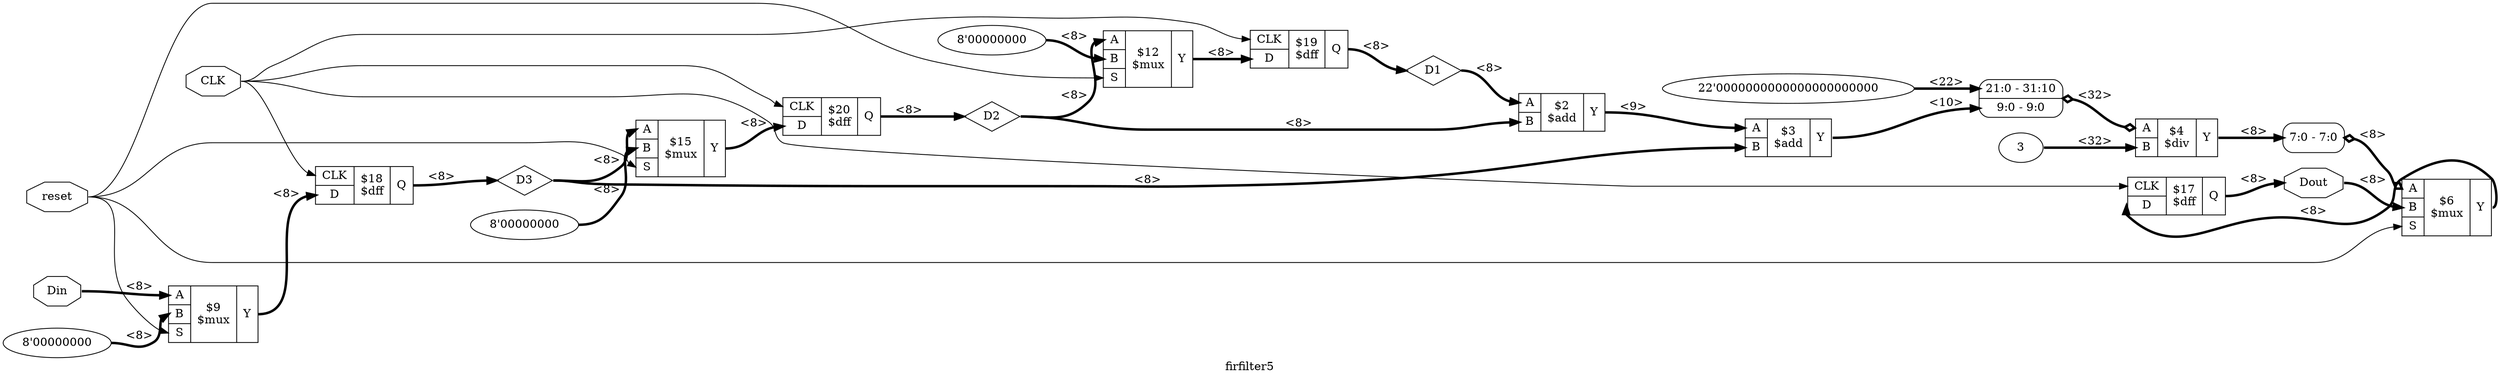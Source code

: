 digraph "firfilter5" {
label="firfilter5";
rankdir="LR";
remincross=true;
n9 [ shape=octagon, label="CLK", color="black", fontcolor="black" ];
n10 [ shape=diamond, label="D1", color="black", fontcolor="black" ];
n11 [ shape=diamond, label="D2", color="black", fontcolor="black" ];
n12 [ shape=diamond, label="D3", color="black", fontcolor="black" ];
n13 [ shape=octagon, label="Din", color="black", fontcolor="black" ];
n14 [ shape=octagon, label="Dout", color="black", fontcolor="black" ];
n15 [ shape=octagon, label="reset", color="black", fontcolor="black" ];
c19 [ shape=record, label="{{<p16> A|<p17> B}|$2\n$add|{<p18> Y}}" ];
c20 [ shape=record, label="{{<p16> A|<p17> B}|$3\n$add|{<p18> Y}}" ];
v1 [ label="22'0000000000000000000000" ];
v2 [ label="3" ];
c21 [ shape=record, label="{{<p16> A|<p17> B}|$4\n$div|{<p18> Y}}" ];
x0 [ shape=record, style=rounded, label="<s1> 21:0 - 31:10 |<s0> 9:0 - 9:0 " ];
x0:e -> c21:p16:w [arrowhead=odiamond, arrowtail=odiamond, dir=both, color="black", style="setlinewidth(3)", label="<32>"];
c24 [ shape=record, label="{{<p9> CLK|<p22> D}|$17\n$dff|{<p23> Q}}" ];
c25 [ shape=record, label="{{<p9> CLK|<p22> D}|$18\n$dff|{<p23> Q}}" ];
c26 [ shape=record, label="{{<p9> CLK|<p22> D}|$19\n$dff|{<p23> Q}}" ];
c27 [ shape=record, label="{{<p9> CLK|<p22> D}|$20\n$dff|{<p23> Q}}" ];
v3 [ label="8'00000000" ];
c29 [ shape=record, label="{{<p16> A|<p17> B|<p28> S}|$12\n$mux|{<p18> Y}}" ];
v4 [ label="8'00000000" ];
c30 [ shape=record, label="{{<p16> A|<p17> B|<p28> S}|$15\n$mux|{<p18> Y}}" ];
c31 [ shape=record, label="{{<p16> A|<p17> B|<p28> S}|$6\n$mux|{<p18> Y}}" ];
x5 [ shape=record, style=rounded, label="<s0> 7:0 - 7:0 " ];
x5:e -> c31:p16:w [arrowhead=odiamond, arrowtail=odiamond, dir=both, color="black", style="setlinewidth(3)", label="<8>"];
v6 [ label="8'00000000" ];
c32 [ shape=record, label="{{<p16> A|<p17> B|<p28> S}|$9\n$mux|{<p18> Y}}" ];
c26:p23:e -> n10:w [color="black", style="setlinewidth(3)", label="<8>"];
n10:e -> c19:p16:w [color="black", style="setlinewidth(3)", label="<8>"];
c27:p23:e -> n11:w [color="black", style="setlinewidth(3)", label="<8>"];
n11:e -> c19:p17:w [color="black", style="setlinewidth(3)", label="<8>"];
n11:e -> c29:p16:w [color="black", style="setlinewidth(3)", label="<8>"];
c25:p23:e -> n12:w [color="black", style="setlinewidth(3)", label="<8>"];
n12:e -> c20:p17:w [color="black", style="setlinewidth(3)", label="<8>"];
n12:e -> c30:p16:w [color="black", style="setlinewidth(3)", label="<8>"];
n13:e -> c32:p16:w [color="black", style="setlinewidth(3)", label="<8>"];
c24:p23:e -> n14:w [color="black", style="setlinewidth(3)", label="<8>"];
n14:e -> c31:p17:w [color="black", style="setlinewidth(3)", label="<8>"];
n15:e -> c29:p28:w [color="black", label=""];
n15:e -> c30:p28:w [color="black", label=""];
n15:e -> c31:p28:w [color="black", label=""];
n15:e -> c32:p28:w [color="black", label=""];
c29:p18:e -> c26:p22:w [color="black", style="setlinewidth(3)", label="<8>"];
c30:p18:e -> c27:p22:w [color="black", style="setlinewidth(3)", label="<8>"];
c32:p18:e -> c25:p22:w [color="black", style="setlinewidth(3)", label="<8>"];
c31:p18:e -> c24:p22:w [color="black", style="setlinewidth(3)", label="<8>"];
c19:p18:e -> c20:p16:w [color="black", style="setlinewidth(3)", label="<9>"];
c20:p18:e -> x0:s0:w [color="black", style="setlinewidth(3)", label="<10>"];
c21:p18:e -> x5:s0:w [color="black", style="setlinewidth(3)", label="<8>"];
n9:e -> c24:p9:w [color="black", label=""];
n9:e -> c25:p9:w [color="black", label=""];
n9:e -> c26:p9:w [color="black", label=""];
n9:e -> c27:p9:w [color="black", label=""];
v1:e -> x0:s1:w [color="black", style="setlinewidth(3)", label="<22>"];
v2:e -> c21:p17:w [color="black", style="setlinewidth(3)", label="<32>"];
v3:e -> c29:p17:w [color="black", style="setlinewidth(3)", label="<8>"];
v4:e -> c30:p17:w [color="black", style="setlinewidth(3)", label="<8>"];
v6:e -> c32:p17:w [color="black", style="setlinewidth(3)", label="<8>"];
}
